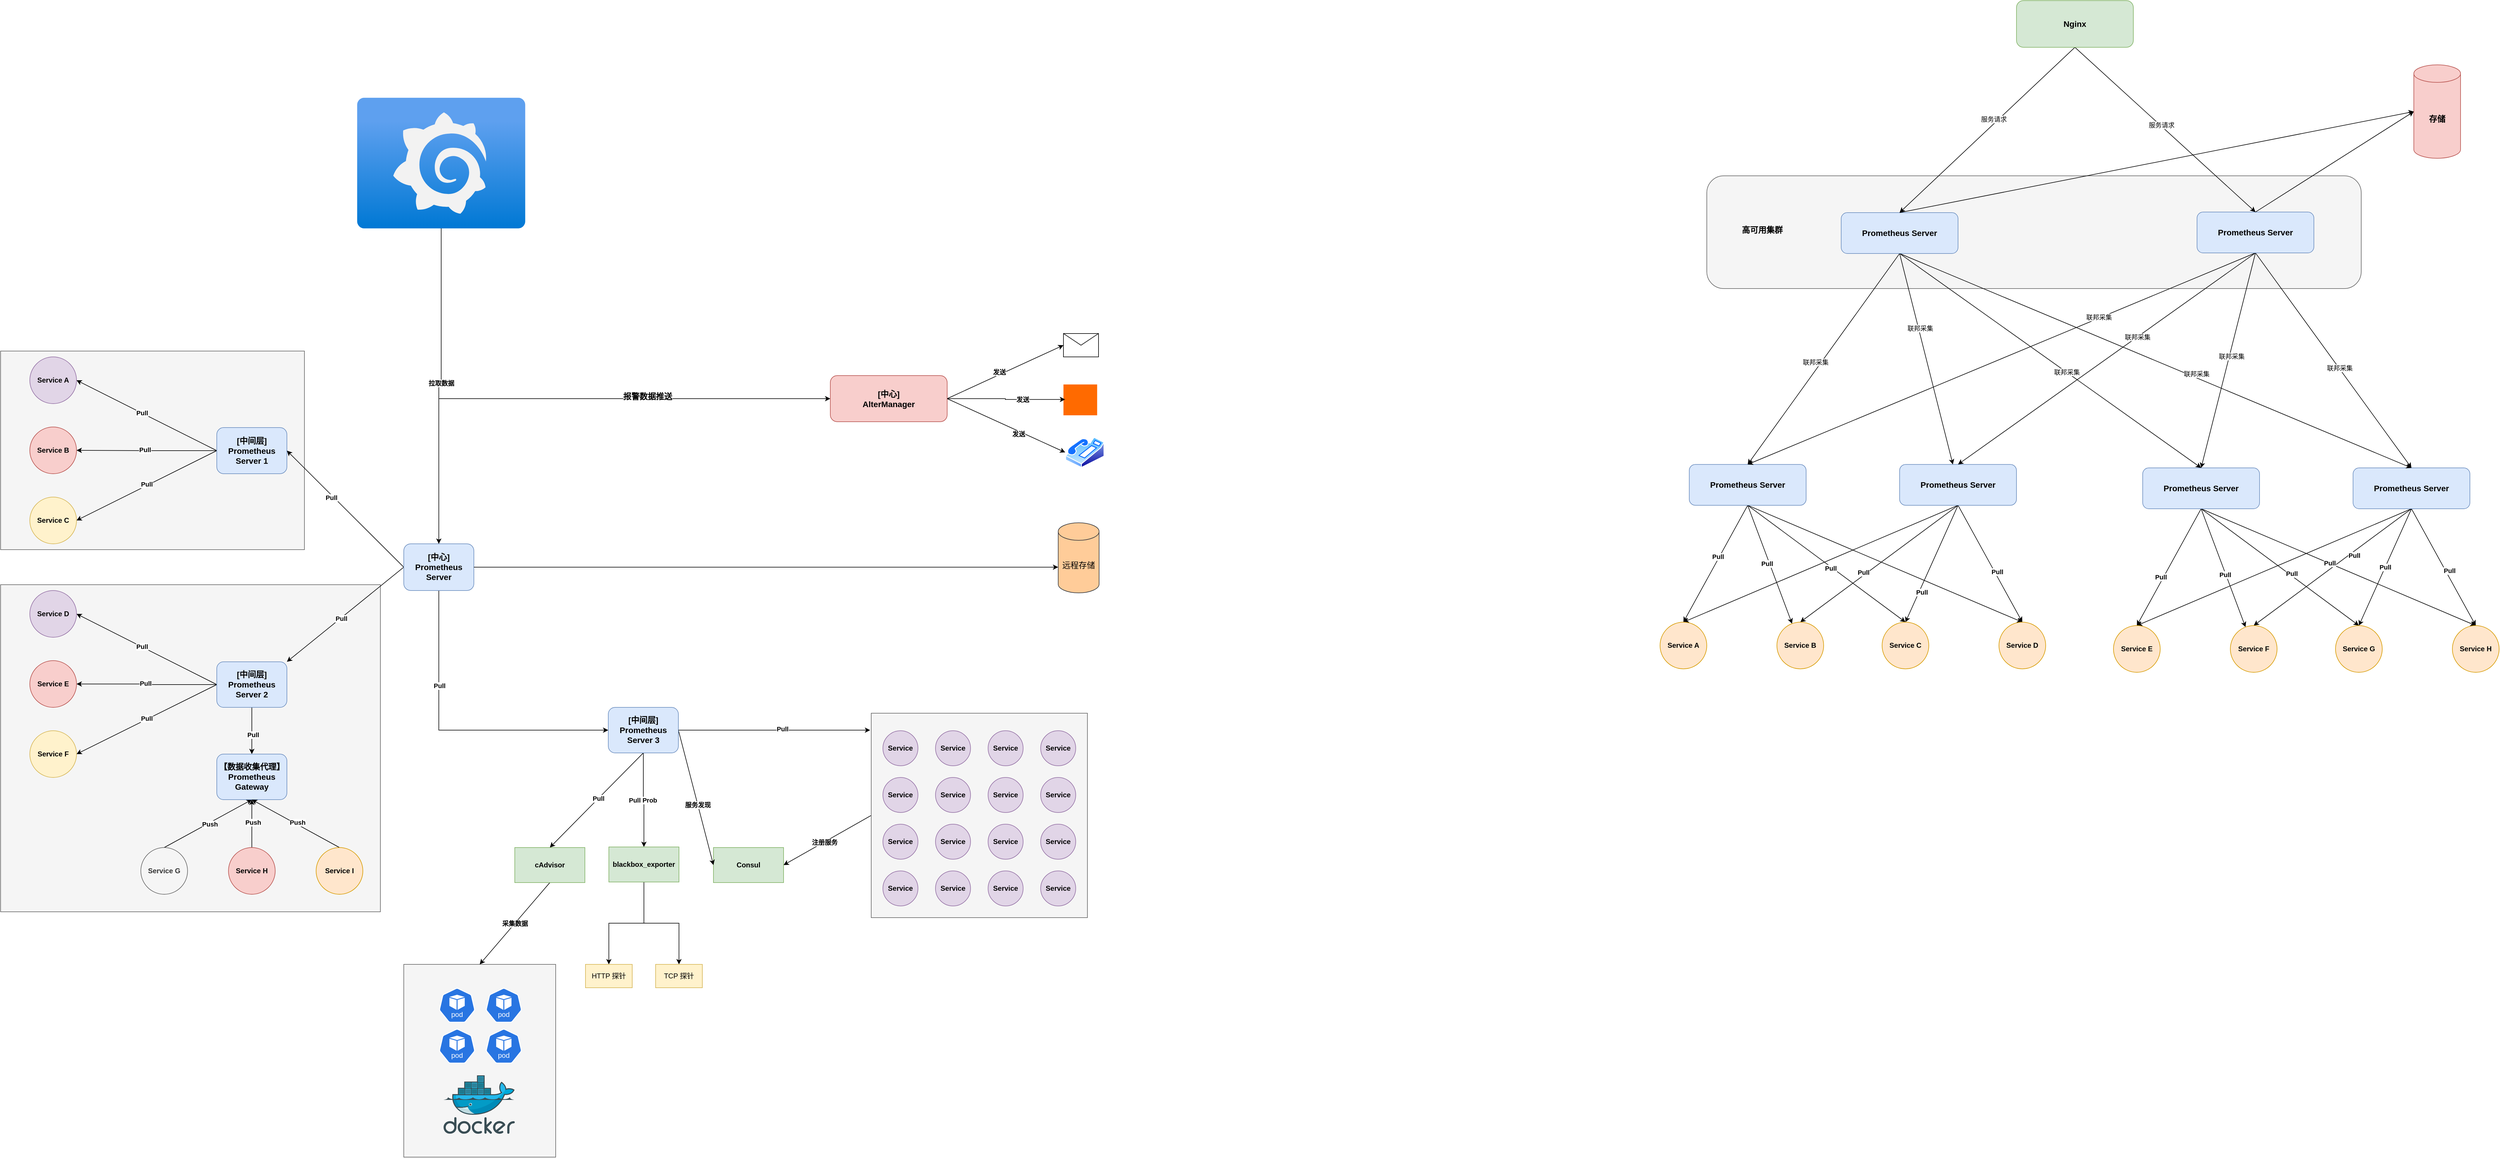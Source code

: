 <mxfile version="26.0.4">
  <diagram name="第 1 页" id="CZtUmvLk-WmxuN-Ogijx">
    <mxGraphModel dx="2052" dy="1300" grid="1" gridSize="10" guides="1" tooltips="1" connect="1" arrows="1" fold="1" page="1" pageScale="1" pageWidth="4800" pageHeight="4800" math="0" shadow="0">
      <root>
        <mxCell id="0" />
        <mxCell id="1" parent="0" />
        <mxCell id="qOWHbGiOQ7azx5kOJRqT-240" value="" style="rounded=1;whiteSpace=wrap;html=1;fillColor=#f5f5f5;fontColor=#333333;strokeColor=#666666;" vertex="1" parent="1">
          <mxGeometry x="3190" y="620" width="1120" height="193" as="geometry" />
        </mxCell>
        <mxCell id="qOWHbGiOQ7azx5kOJRqT-110" value="" style="rounded=0;whiteSpace=wrap;html=1;fillColor=#f5f5f5;fontColor=#333333;strokeColor=#666666;" vertex="1" parent="1">
          <mxGeometry x="960" y="1970" width="260" height="330" as="geometry" />
        </mxCell>
        <mxCell id="qOWHbGiOQ7azx5kOJRqT-108" value="" style="image;sketch=0;aspect=fixed;html=1;points=[];align=center;fontSize=12;image=img/lib/mscae/Docker.svg;" vertex="1" parent="1">
          <mxGeometry x="1028.05" y="2160" width="121.95" height="100" as="geometry" />
        </mxCell>
        <mxCell id="qOWHbGiOQ7azx5kOJRqT-72" style="rounded=0;orthogonalLoop=1;jettySize=auto;html=1;exitX=0;exitY=0.5;exitDx=0;exitDy=0;entryX=1;entryY=0.5;entryDx=0;entryDy=0;" edge="1" parent="1" source="qOWHbGiOQ7azx5kOJRqT-71" target="qOWHbGiOQ7azx5kOJRqT-67">
          <mxGeometry relative="1" as="geometry" />
        </mxCell>
        <mxCell id="qOWHbGiOQ7azx5kOJRqT-73" value="&lt;b&gt;注册服务&lt;/b&gt;" style="edgeLabel;html=1;align=center;verticalAlign=middle;resizable=0;points=[];" vertex="1" connectable="0" parent="qOWHbGiOQ7azx5kOJRqT-72">
          <mxGeometry x="0.065" relative="1" as="geometry">
            <mxPoint as="offset" />
          </mxGeometry>
        </mxCell>
        <mxCell id="qOWHbGiOQ7azx5kOJRqT-71" value="" style="rounded=0;whiteSpace=wrap;html=1;fillColor=#f5f5f5;fontColor=#333333;strokeColor=#666666;" vertex="1" parent="1">
          <mxGeometry x="1760" y="1540" width="370" height="350" as="geometry" />
        </mxCell>
        <mxCell id="qOWHbGiOQ7azx5kOJRqT-42" value="" style="rounded=0;whiteSpace=wrap;html=1;fillColor=#f5f5f5;fontColor=#333333;strokeColor=#666666;" vertex="1" parent="1">
          <mxGeometry x="270" y="1320" width="650" height="560" as="geometry" />
        </mxCell>
        <mxCell id="qOWHbGiOQ7azx5kOJRqT-41" value="" style="rounded=0;whiteSpace=wrap;html=1;fillColor=#f5f5f5;fontColor=#333333;strokeColor=#666666;" vertex="1" parent="1">
          <mxGeometry x="270" y="920" width="520" height="340" as="geometry" />
        </mxCell>
        <mxCell id="qOWHbGiOQ7azx5kOJRqT-7" style="rounded=0;orthogonalLoop=1;jettySize=auto;html=1;exitX=0;exitY=0.5;exitDx=0;exitDy=0;entryX=1;entryY=0.5;entryDx=0;entryDy=0;" edge="1" parent="1" source="qOWHbGiOQ7azx5kOJRqT-2" target="qOWHbGiOQ7azx5kOJRqT-3">
          <mxGeometry relative="1" as="geometry" />
        </mxCell>
        <mxCell id="qOWHbGiOQ7azx5kOJRqT-10" value="&lt;b&gt;Pull&lt;/b&gt;" style="edgeLabel;html=1;align=center;verticalAlign=middle;resizable=0;points=[];" vertex="1" connectable="0" parent="qOWHbGiOQ7azx5kOJRqT-7">
          <mxGeometry x="0.073" relative="1" as="geometry">
            <mxPoint as="offset" />
          </mxGeometry>
        </mxCell>
        <mxCell id="qOWHbGiOQ7azx5kOJRqT-8" style="edgeStyle=orthogonalEdgeStyle;rounded=0;orthogonalLoop=1;jettySize=auto;html=1;exitX=0;exitY=0.5;exitDx=0;exitDy=0;entryX=1;entryY=0.5;entryDx=0;entryDy=0;" edge="1" parent="1" source="qOWHbGiOQ7azx5kOJRqT-2" target="qOWHbGiOQ7azx5kOJRqT-4">
          <mxGeometry relative="1" as="geometry" />
        </mxCell>
        <mxCell id="qOWHbGiOQ7azx5kOJRqT-11" value="&lt;b&gt;Pull&lt;/b&gt;" style="edgeLabel;html=1;align=center;verticalAlign=middle;resizable=0;points=[];" vertex="1" connectable="0" parent="qOWHbGiOQ7azx5kOJRqT-8">
          <mxGeometry x="0.025" y="-1" relative="1" as="geometry">
            <mxPoint as="offset" />
          </mxGeometry>
        </mxCell>
        <mxCell id="qOWHbGiOQ7azx5kOJRqT-9" style="rounded=0;orthogonalLoop=1;jettySize=auto;html=1;exitX=0;exitY=0.5;exitDx=0;exitDy=0;entryX=1;entryY=0.5;entryDx=0;entryDy=0;" edge="1" parent="1" source="qOWHbGiOQ7azx5kOJRqT-2" target="qOWHbGiOQ7azx5kOJRqT-5">
          <mxGeometry relative="1" as="geometry" />
        </mxCell>
        <mxCell id="qOWHbGiOQ7azx5kOJRqT-12" value="&lt;b&gt;Pull&lt;/b&gt;" style="edgeLabel;html=1;align=center;verticalAlign=middle;resizable=0;points=[];" vertex="1" connectable="0" parent="qOWHbGiOQ7azx5kOJRqT-9">
          <mxGeometry x="-0.007" y="-2" relative="1" as="geometry">
            <mxPoint as="offset" />
          </mxGeometry>
        </mxCell>
        <mxCell id="qOWHbGiOQ7azx5kOJRqT-2" value="&lt;div&gt;&lt;span style=&quot;font-size: 14px;&quot;&gt;&lt;b&gt;[中间层]&lt;/b&gt;&lt;/span&gt;&lt;/div&gt;&lt;b&gt;&lt;font style=&quot;font-size: 14px;&quot;&gt;Prometheus Server 1&lt;/font&gt;&lt;/b&gt;" style="rounded=1;whiteSpace=wrap;html=1;fillColor=#dae8fc;strokeColor=#6c8ebf;" vertex="1" parent="1">
          <mxGeometry x="640" y="1051" width="120" height="79" as="geometry" />
        </mxCell>
        <mxCell id="qOWHbGiOQ7azx5kOJRqT-3" value="&lt;b&gt;Service A&lt;/b&gt;" style="ellipse;whiteSpace=wrap;html=1;aspect=fixed;fillColor=#e1d5e7;strokeColor=#9673a6;" vertex="1" parent="1">
          <mxGeometry x="320" y="930" width="80" height="80" as="geometry" />
        </mxCell>
        <mxCell id="qOWHbGiOQ7azx5kOJRqT-4" value="&lt;b&gt;Service B&lt;/b&gt;" style="ellipse;whiteSpace=wrap;html=1;aspect=fixed;fillColor=#f8cecc;strokeColor=#b85450;" vertex="1" parent="1">
          <mxGeometry x="320" y="1050" width="80" height="80" as="geometry" />
        </mxCell>
        <mxCell id="qOWHbGiOQ7azx5kOJRqT-5" value="&lt;b&gt;Service C&lt;/b&gt;" style="ellipse;whiteSpace=wrap;html=1;aspect=fixed;fillColor=#fff2cc;strokeColor=#d6b656;" vertex="1" parent="1">
          <mxGeometry x="320" y="1170" width="80" height="80" as="geometry" />
        </mxCell>
        <mxCell id="qOWHbGiOQ7azx5kOJRqT-13" style="rounded=0;orthogonalLoop=1;jettySize=auto;html=1;exitX=0;exitY=0.5;exitDx=0;exitDy=0;entryX=1;entryY=0.5;entryDx=0;entryDy=0;" edge="1" parent="1" source="qOWHbGiOQ7azx5kOJRqT-19" target="qOWHbGiOQ7azx5kOJRqT-20">
          <mxGeometry relative="1" as="geometry" />
        </mxCell>
        <mxCell id="qOWHbGiOQ7azx5kOJRqT-14" value="&lt;b&gt;Pull&lt;/b&gt;" style="edgeLabel;html=1;align=center;verticalAlign=middle;resizable=0;points=[];" vertex="1" connectable="0" parent="qOWHbGiOQ7azx5kOJRqT-13">
          <mxGeometry x="0.073" relative="1" as="geometry">
            <mxPoint as="offset" />
          </mxGeometry>
        </mxCell>
        <mxCell id="qOWHbGiOQ7azx5kOJRqT-15" style="edgeStyle=orthogonalEdgeStyle;rounded=0;orthogonalLoop=1;jettySize=auto;html=1;exitX=0;exitY=0.5;exitDx=0;exitDy=0;entryX=1;entryY=0.5;entryDx=0;entryDy=0;" edge="1" parent="1" source="qOWHbGiOQ7azx5kOJRqT-19" target="qOWHbGiOQ7azx5kOJRqT-21">
          <mxGeometry relative="1" as="geometry" />
        </mxCell>
        <mxCell id="qOWHbGiOQ7azx5kOJRqT-16" value="&lt;b&gt;Pull&lt;/b&gt;" style="edgeLabel;html=1;align=center;verticalAlign=middle;resizable=0;points=[];" vertex="1" connectable="0" parent="qOWHbGiOQ7azx5kOJRqT-15">
          <mxGeometry x="0.025" y="-1" relative="1" as="geometry">
            <mxPoint as="offset" />
          </mxGeometry>
        </mxCell>
        <mxCell id="qOWHbGiOQ7azx5kOJRqT-17" style="rounded=0;orthogonalLoop=1;jettySize=auto;html=1;exitX=0;exitY=0.5;exitDx=0;exitDy=0;entryX=1;entryY=0.5;entryDx=0;entryDy=0;" edge="1" parent="1" source="qOWHbGiOQ7azx5kOJRqT-19" target="qOWHbGiOQ7azx5kOJRqT-22">
          <mxGeometry relative="1" as="geometry" />
        </mxCell>
        <mxCell id="qOWHbGiOQ7azx5kOJRqT-18" value="&lt;b&gt;Pull&lt;/b&gt;" style="edgeLabel;html=1;align=center;verticalAlign=middle;resizable=0;points=[];" vertex="1" connectable="0" parent="qOWHbGiOQ7azx5kOJRqT-17">
          <mxGeometry x="-0.007" y="-2" relative="1" as="geometry">
            <mxPoint as="offset" />
          </mxGeometry>
        </mxCell>
        <mxCell id="qOWHbGiOQ7azx5kOJRqT-39" style="edgeStyle=orthogonalEdgeStyle;rounded=0;orthogonalLoop=1;jettySize=auto;html=1;exitX=0.5;exitY=1;exitDx=0;exitDy=0;" edge="1" parent="1" source="qOWHbGiOQ7azx5kOJRqT-19" target="qOWHbGiOQ7azx5kOJRqT-30">
          <mxGeometry relative="1" as="geometry" />
        </mxCell>
        <mxCell id="qOWHbGiOQ7azx5kOJRqT-40" value="&lt;b&gt;Pull&lt;/b&gt;" style="edgeLabel;html=1;align=center;verticalAlign=middle;resizable=0;points=[];" vertex="1" connectable="0" parent="qOWHbGiOQ7azx5kOJRqT-39">
          <mxGeometry x="0.175" y="2" relative="1" as="geometry">
            <mxPoint as="offset" />
          </mxGeometry>
        </mxCell>
        <mxCell id="qOWHbGiOQ7azx5kOJRqT-19" value="&lt;div&gt;&lt;b style=&quot;font-size: 14px;&quot;&gt;[中间层]&lt;/b&gt;&lt;b&gt;&lt;font style=&quot;font-size: 14px;&quot;&gt;&lt;/font&gt;&lt;/b&gt;&lt;/div&gt;&lt;b&gt;&lt;font style=&quot;font-size: 14px;&quot;&gt;Prometheus Server 2&lt;/font&gt;&lt;/b&gt;" style="rounded=1;whiteSpace=wrap;html=1;fillColor=#dae8fc;strokeColor=#6c8ebf;" vertex="1" parent="1">
          <mxGeometry x="640" y="1452" width="120" height="78" as="geometry" />
        </mxCell>
        <mxCell id="qOWHbGiOQ7azx5kOJRqT-20" value="&lt;b&gt;Service D&lt;/b&gt;" style="ellipse;whiteSpace=wrap;html=1;aspect=fixed;fillColor=#e1d5e7;strokeColor=#9673a6;" vertex="1" parent="1">
          <mxGeometry x="320" y="1330" width="80" height="80" as="geometry" />
        </mxCell>
        <mxCell id="qOWHbGiOQ7azx5kOJRqT-21" value="&lt;b&gt;Service E&lt;/b&gt;" style="ellipse;whiteSpace=wrap;html=1;aspect=fixed;fillColor=#f8cecc;strokeColor=#b85450;" vertex="1" parent="1">
          <mxGeometry x="320" y="1450" width="80" height="80" as="geometry" />
        </mxCell>
        <mxCell id="qOWHbGiOQ7azx5kOJRqT-22" value="&lt;b&gt;Service F&lt;/b&gt;" style="ellipse;whiteSpace=wrap;html=1;aspect=fixed;fillColor=#fff2cc;strokeColor=#d6b656;" vertex="1" parent="1">
          <mxGeometry x="320" y="1570" width="80" height="80" as="geometry" />
        </mxCell>
        <mxCell id="qOWHbGiOQ7azx5kOJRqT-24" style="rounded=0;orthogonalLoop=1;jettySize=auto;html=1;exitX=0;exitY=0.5;exitDx=0;exitDy=0;entryX=1;entryY=0;entryDx=0;entryDy=0;" edge="1" parent="1" source="qOWHbGiOQ7azx5kOJRqT-23" target="qOWHbGiOQ7azx5kOJRqT-19">
          <mxGeometry relative="1" as="geometry">
            <mxPoint x="760" y="1450" as="targetPoint" />
          </mxGeometry>
        </mxCell>
        <mxCell id="qOWHbGiOQ7azx5kOJRqT-27" value="&lt;b&gt;P&lt;span style=&quot;background-color: light-dark(#ffffff, var(--ge-dark-color, #121212)); color: light-dark(rgb(0, 0, 0), rgb(255, 255, 255));&quot;&gt;ull&lt;/span&gt;&lt;/b&gt;" style="edgeLabel;html=1;align=center;verticalAlign=middle;resizable=0;points=[];" vertex="1" connectable="0" parent="qOWHbGiOQ7azx5kOJRqT-24">
          <mxGeometry x="0.077" y="1" relative="1" as="geometry">
            <mxPoint as="offset" />
          </mxGeometry>
        </mxCell>
        <mxCell id="qOWHbGiOQ7azx5kOJRqT-25" style="rounded=0;orthogonalLoop=1;jettySize=auto;html=1;exitX=0;exitY=0.5;exitDx=0;exitDy=0;entryX=1;entryY=0.5;entryDx=0;entryDy=0;" edge="1" parent="1" source="qOWHbGiOQ7azx5kOJRqT-23" target="qOWHbGiOQ7azx5kOJRqT-2">
          <mxGeometry relative="1" as="geometry" />
        </mxCell>
        <mxCell id="qOWHbGiOQ7azx5kOJRqT-26" value="&lt;b&gt;Pull&lt;/b&gt;" style="edgeLabel;html=1;align=center;verticalAlign=middle;resizable=0;points=[];" vertex="1" connectable="0" parent="qOWHbGiOQ7azx5kOJRqT-25">
          <mxGeometry x="0.217" y="3" relative="1" as="geometry">
            <mxPoint as="offset" />
          </mxGeometry>
        </mxCell>
        <mxCell id="qOWHbGiOQ7azx5kOJRqT-79" style="edgeStyle=orthogonalEdgeStyle;rounded=0;orthogonalLoop=1;jettySize=auto;html=1;exitX=0.5;exitY=1;exitDx=0;exitDy=0;entryX=0;entryY=0.5;entryDx=0;entryDy=0;" edge="1" parent="1" source="qOWHbGiOQ7azx5kOJRqT-23" target="qOWHbGiOQ7azx5kOJRqT-68">
          <mxGeometry relative="1" as="geometry" />
        </mxCell>
        <mxCell id="qOWHbGiOQ7azx5kOJRqT-80" value="&lt;b&gt;Pull&lt;/b&gt;" style="edgeLabel;html=1;align=center;verticalAlign=middle;resizable=0;points=[];" vertex="1" connectable="0" parent="qOWHbGiOQ7azx5kOJRqT-79">
          <mxGeometry x="-0.384" y="1" relative="1" as="geometry">
            <mxPoint as="offset" />
          </mxGeometry>
        </mxCell>
        <mxCell id="qOWHbGiOQ7azx5kOJRqT-85" style="edgeStyle=orthogonalEdgeStyle;rounded=0;orthogonalLoop=1;jettySize=auto;html=1;exitX=0.5;exitY=0;exitDx=0;exitDy=0;entryX=0;entryY=0.5;entryDx=0;entryDy=0;" edge="1" parent="1" source="qOWHbGiOQ7azx5kOJRqT-23" target="qOWHbGiOQ7azx5kOJRqT-82">
          <mxGeometry relative="1" as="geometry" />
        </mxCell>
        <mxCell id="qOWHbGiOQ7azx5kOJRqT-86" value="&lt;font style=&quot;font-size: 14px;&quot;&gt;&lt;b&gt;报警数据推送&lt;/b&gt;&lt;/font&gt;" style="edgeLabel;html=1;align=center;verticalAlign=middle;resizable=0;points=[];" vertex="1" connectable="0" parent="qOWHbGiOQ7azx5kOJRqT-85">
          <mxGeometry x="0.318" y="4" relative="1" as="geometry">
            <mxPoint as="offset" />
          </mxGeometry>
        </mxCell>
        <mxCell id="qOWHbGiOQ7azx5kOJRqT-23" value="&lt;div&gt;&lt;b&gt;&lt;font style=&quot;font-size: 14px;&quot;&gt;[中心]&lt;/font&gt;&lt;/b&gt;&lt;/div&gt;&lt;b&gt;&lt;font style=&quot;font-size: 14px;&quot;&gt;Prometheus Server&lt;/font&gt;&lt;/b&gt;" style="rounded=1;whiteSpace=wrap;html=1;fillColor=#dae8fc;strokeColor=#6c8ebf;" vertex="1" parent="1">
          <mxGeometry x="960" y="1250" width="120" height="80" as="geometry" />
        </mxCell>
        <mxCell id="qOWHbGiOQ7azx5kOJRqT-33" style="rounded=0;orthogonalLoop=1;jettySize=auto;html=1;exitX=0.5;exitY=0;exitDx=0;exitDy=0;entryX=0.5;entryY=1;entryDx=0;entryDy=0;" edge="1" parent="1" source="qOWHbGiOQ7azx5kOJRqT-29" target="qOWHbGiOQ7azx5kOJRqT-30">
          <mxGeometry relative="1" as="geometry" />
        </mxCell>
        <mxCell id="qOWHbGiOQ7azx5kOJRqT-34" value="&lt;b&gt;Push&lt;/b&gt;" style="edgeLabel;html=1;align=center;verticalAlign=middle;resizable=0;points=[];" vertex="1" connectable="0" parent="qOWHbGiOQ7azx5kOJRqT-33">
          <mxGeometry x="0.016" y="-2" relative="1" as="geometry">
            <mxPoint as="offset" />
          </mxGeometry>
        </mxCell>
        <mxCell id="qOWHbGiOQ7azx5kOJRqT-29" value="&lt;b&gt;Service G&lt;/b&gt;" style="ellipse;whiteSpace=wrap;html=1;aspect=fixed;fillColor=#f5f5f5;strokeColor=#666666;fontColor=#333333;" vertex="1" parent="1">
          <mxGeometry x="510" y="1770" width="80" height="80" as="geometry" />
        </mxCell>
        <mxCell id="qOWHbGiOQ7azx5kOJRqT-30" value="&lt;div&gt;&lt;span style=&quot;font-size: 14px;&quot;&gt;&lt;b&gt;【数据收集代理】&lt;/b&gt;&lt;/span&gt;&lt;/div&gt;&lt;div&gt;&lt;b style=&quot;background-color: transparent; color: light-dark(rgb(0, 0, 0), rgb(255, 255, 255));&quot;&gt;&lt;font style=&quot;font-size: 14px;&quot;&gt;Prometheus Gateway&lt;/font&gt;&lt;/b&gt;&lt;/div&gt;" style="rounded=1;whiteSpace=wrap;html=1;fillColor=#dae8fc;strokeColor=#6c8ebf;" vertex="1" parent="1">
          <mxGeometry x="640" y="1610" width="120" height="78" as="geometry" />
        </mxCell>
        <mxCell id="qOWHbGiOQ7azx5kOJRqT-35" style="edgeStyle=orthogonalEdgeStyle;rounded=0;orthogonalLoop=1;jettySize=auto;html=1;exitX=0.5;exitY=0;exitDx=0;exitDy=0;entryX=0.5;entryY=1;entryDx=0;entryDy=0;" edge="1" parent="1" source="qOWHbGiOQ7azx5kOJRqT-31" target="qOWHbGiOQ7azx5kOJRqT-30">
          <mxGeometry relative="1" as="geometry" />
        </mxCell>
        <mxCell id="qOWHbGiOQ7azx5kOJRqT-36" value="&lt;b&gt;Push&lt;/b&gt;" style="edgeLabel;html=1;align=center;verticalAlign=middle;resizable=0;points=[];" vertex="1" connectable="0" parent="qOWHbGiOQ7azx5kOJRqT-35">
          <mxGeometry x="0.049" y="-2" relative="1" as="geometry">
            <mxPoint as="offset" />
          </mxGeometry>
        </mxCell>
        <mxCell id="qOWHbGiOQ7azx5kOJRqT-31" value="&lt;b&gt;Service H&lt;/b&gt;" style="ellipse;whiteSpace=wrap;html=1;aspect=fixed;fillColor=#f8cecc;strokeColor=#b85450;" vertex="1" parent="1">
          <mxGeometry x="660" y="1770" width="80" height="80" as="geometry" />
        </mxCell>
        <mxCell id="qOWHbGiOQ7azx5kOJRqT-37" style="rounded=0;orthogonalLoop=1;jettySize=auto;html=1;exitX=0.5;exitY=0;exitDx=0;exitDy=0;entryX=0.5;entryY=1;entryDx=0;entryDy=0;" edge="1" parent="1" source="qOWHbGiOQ7azx5kOJRqT-32" target="qOWHbGiOQ7azx5kOJRqT-30">
          <mxGeometry relative="1" as="geometry" />
        </mxCell>
        <mxCell id="qOWHbGiOQ7azx5kOJRqT-38" value="&lt;b&gt;Push&lt;/b&gt;" style="edgeLabel;html=1;align=center;verticalAlign=middle;resizable=0;points=[];" vertex="1" connectable="0" parent="qOWHbGiOQ7azx5kOJRqT-37">
          <mxGeometry x="-0.009" y="-3" relative="1" as="geometry">
            <mxPoint as="offset" />
          </mxGeometry>
        </mxCell>
        <mxCell id="qOWHbGiOQ7azx5kOJRqT-32" value="&lt;b&gt;Service I&lt;/b&gt;" style="ellipse;whiteSpace=wrap;html=1;aspect=fixed;fillColor=#ffe6cc;strokeColor=#d79b00;" vertex="1" parent="1">
          <mxGeometry x="810" y="1770" width="80" height="80" as="geometry" />
        </mxCell>
        <mxCell id="qOWHbGiOQ7azx5kOJRqT-47" value="&lt;font style=&quot;color: rgb(0, 0, 0); font-size: 14px;&quot;&gt;远程存储&lt;/font&gt;" style="shape=cylinder3;whiteSpace=wrap;html=1;boundedLbl=1;backgroundOutline=1;size=15;fillColor=#ffcc99;strokeColor=#36393d;" vertex="1" parent="1">
          <mxGeometry x="2080" y="1214" width="70" height="120" as="geometry" />
        </mxCell>
        <mxCell id="qOWHbGiOQ7azx5kOJRqT-49" style="edgeStyle=orthogonalEdgeStyle;rounded=0;orthogonalLoop=1;jettySize=auto;html=1;exitX=1;exitY=0.5;exitDx=0;exitDy=0;entryX=0;entryY=0.633;entryDx=0;entryDy=0;entryPerimeter=0;" edge="1" parent="1" source="qOWHbGiOQ7azx5kOJRqT-23" target="qOWHbGiOQ7azx5kOJRqT-47">
          <mxGeometry relative="1" as="geometry" />
        </mxCell>
        <mxCell id="qOWHbGiOQ7azx5kOJRqT-50" value="&lt;b&gt;Service&lt;/b&gt;" style="ellipse;whiteSpace=wrap;html=1;aspect=fixed;fillColor=#e1d5e7;strokeColor=#9673a6;" vertex="1" parent="1">
          <mxGeometry x="1780" y="1570" width="60" height="60" as="geometry" />
        </mxCell>
        <mxCell id="qOWHbGiOQ7azx5kOJRqT-51" value="&lt;b&gt;Service&lt;/b&gt;" style="ellipse;whiteSpace=wrap;html=1;aspect=fixed;fillColor=#e1d5e7;strokeColor=#9673a6;" vertex="1" parent="1">
          <mxGeometry x="1870" y="1570" width="60" height="60" as="geometry" />
        </mxCell>
        <mxCell id="qOWHbGiOQ7azx5kOJRqT-52" value="&lt;b&gt;Service&lt;/b&gt;" style="ellipse;whiteSpace=wrap;html=1;aspect=fixed;fillColor=#e1d5e7;strokeColor=#9673a6;" vertex="1" parent="1">
          <mxGeometry x="1960" y="1570" width="60" height="60" as="geometry" />
        </mxCell>
        <mxCell id="qOWHbGiOQ7azx5kOJRqT-53" value="&lt;b&gt;Service&lt;/b&gt;" style="ellipse;whiteSpace=wrap;html=1;aspect=fixed;fillColor=#e1d5e7;strokeColor=#9673a6;" vertex="1" parent="1">
          <mxGeometry x="2050" y="1570" width="60" height="60" as="geometry" />
        </mxCell>
        <mxCell id="qOWHbGiOQ7azx5kOJRqT-54" value="&lt;b&gt;Service&lt;/b&gt;" style="ellipse;whiteSpace=wrap;html=1;aspect=fixed;fillColor=#e1d5e7;strokeColor=#9673a6;" vertex="1" parent="1">
          <mxGeometry x="1780" y="1650" width="60" height="60" as="geometry" />
        </mxCell>
        <mxCell id="qOWHbGiOQ7azx5kOJRqT-55" value="&lt;b&gt;Service&lt;/b&gt;" style="ellipse;whiteSpace=wrap;html=1;aspect=fixed;fillColor=#e1d5e7;strokeColor=#9673a6;" vertex="1" parent="1">
          <mxGeometry x="1870" y="1650" width="60" height="60" as="geometry" />
        </mxCell>
        <mxCell id="qOWHbGiOQ7azx5kOJRqT-56" value="&lt;b&gt;Service&lt;/b&gt;" style="ellipse;whiteSpace=wrap;html=1;aspect=fixed;fillColor=#e1d5e7;strokeColor=#9673a6;" vertex="1" parent="1">
          <mxGeometry x="1960" y="1650" width="60" height="60" as="geometry" />
        </mxCell>
        <mxCell id="qOWHbGiOQ7azx5kOJRqT-57" value="&lt;b&gt;Service&lt;/b&gt;" style="ellipse;whiteSpace=wrap;html=1;aspect=fixed;fillColor=#e1d5e7;strokeColor=#9673a6;" vertex="1" parent="1">
          <mxGeometry x="2050" y="1650" width="60" height="60" as="geometry" />
        </mxCell>
        <mxCell id="qOWHbGiOQ7azx5kOJRqT-58" value="&lt;b&gt;Service&lt;/b&gt;" style="ellipse;whiteSpace=wrap;html=1;aspect=fixed;fillColor=#e1d5e7;strokeColor=#9673a6;" vertex="1" parent="1">
          <mxGeometry x="1780" y="1730" width="60" height="60" as="geometry" />
        </mxCell>
        <mxCell id="qOWHbGiOQ7azx5kOJRqT-59" value="&lt;b&gt;Service&lt;/b&gt;" style="ellipse;whiteSpace=wrap;html=1;aspect=fixed;fillColor=#e1d5e7;strokeColor=#9673a6;" vertex="1" parent="1">
          <mxGeometry x="1870" y="1730" width="60" height="60" as="geometry" />
        </mxCell>
        <mxCell id="qOWHbGiOQ7azx5kOJRqT-60" value="&lt;b&gt;Service&lt;/b&gt;" style="ellipse;whiteSpace=wrap;html=1;aspect=fixed;fillColor=#e1d5e7;strokeColor=#9673a6;" vertex="1" parent="1">
          <mxGeometry x="1960" y="1730" width="60" height="60" as="geometry" />
        </mxCell>
        <mxCell id="qOWHbGiOQ7azx5kOJRqT-61" value="&lt;b&gt;Service&lt;/b&gt;" style="ellipse;whiteSpace=wrap;html=1;aspect=fixed;fillColor=#e1d5e7;strokeColor=#9673a6;" vertex="1" parent="1">
          <mxGeometry x="2050" y="1730" width="60" height="60" as="geometry" />
        </mxCell>
        <mxCell id="qOWHbGiOQ7azx5kOJRqT-62" value="&lt;b&gt;Service&lt;/b&gt;" style="ellipse;whiteSpace=wrap;html=1;aspect=fixed;fillColor=#e1d5e7;strokeColor=#9673a6;" vertex="1" parent="1">
          <mxGeometry x="1780" y="1810" width="60" height="60" as="geometry" />
        </mxCell>
        <mxCell id="qOWHbGiOQ7azx5kOJRqT-63" value="&lt;b&gt;Service&lt;/b&gt;" style="ellipse;whiteSpace=wrap;html=1;aspect=fixed;fillColor=#e1d5e7;strokeColor=#9673a6;" vertex="1" parent="1">
          <mxGeometry x="1870" y="1810" width="60" height="60" as="geometry" />
        </mxCell>
        <mxCell id="qOWHbGiOQ7azx5kOJRqT-64" value="&lt;b&gt;Service&lt;/b&gt;" style="ellipse;whiteSpace=wrap;html=1;aspect=fixed;fillColor=#e1d5e7;strokeColor=#9673a6;" vertex="1" parent="1">
          <mxGeometry x="1960" y="1810" width="60" height="60" as="geometry" />
        </mxCell>
        <mxCell id="qOWHbGiOQ7azx5kOJRqT-65" value="&lt;b&gt;Service&lt;/b&gt;" style="ellipse;whiteSpace=wrap;html=1;aspect=fixed;fillColor=#e1d5e7;strokeColor=#9673a6;" vertex="1" parent="1">
          <mxGeometry x="2050" y="1810" width="60" height="60" as="geometry" />
        </mxCell>
        <mxCell id="qOWHbGiOQ7azx5kOJRqT-67" value="&lt;span style=&quot;text-wrap-mode: nowrap;&quot;&gt;&lt;b&gt;Consul&lt;/b&gt;&lt;/span&gt;" style="rounded=0;whiteSpace=wrap;html=1;fillColor=#d5e8d4;strokeColor=#82b366;" vertex="1" parent="1">
          <mxGeometry x="1490" y="1770" width="120" height="60" as="geometry" />
        </mxCell>
        <mxCell id="qOWHbGiOQ7azx5kOJRqT-74" style="rounded=0;orthogonalLoop=1;jettySize=auto;html=1;exitX=1;exitY=0.5;exitDx=0;exitDy=0;entryX=0;entryY=0.5;entryDx=0;entryDy=0;" edge="1" parent="1" source="qOWHbGiOQ7azx5kOJRqT-68" target="qOWHbGiOQ7azx5kOJRqT-67">
          <mxGeometry relative="1" as="geometry" />
        </mxCell>
        <mxCell id="qOWHbGiOQ7azx5kOJRqT-75" value="&lt;b&gt;服务发现&lt;/b&gt;" style="edgeLabel;html=1;align=center;verticalAlign=middle;resizable=0;points=[];" vertex="1" connectable="0" parent="qOWHbGiOQ7azx5kOJRqT-74">
          <mxGeometry x="0.1" relative="1" as="geometry">
            <mxPoint as="offset" />
          </mxGeometry>
        </mxCell>
        <mxCell id="qOWHbGiOQ7azx5kOJRqT-100" style="rounded=0;orthogonalLoop=1;jettySize=auto;html=1;exitX=0.5;exitY=1;exitDx=0;exitDy=0;entryX=0.5;entryY=0;entryDx=0;entryDy=0;" edge="1" parent="1" source="qOWHbGiOQ7azx5kOJRqT-68" target="qOWHbGiOQ7azx5kOJRqT-98">
          <mxGeometry relative="1" as="geometry" />
        </mxCell>
        <mxCell id="qOWHbGiOQ7azx5kOJRqT-101" value="&lt;b&gt;Pull&lt;/b&gt;" style="edgeLabel;html=1;align=center;verticalAlign=middle;resizable=0;points=[];" vertex="1" connectable="0" parent="qOWHbGiOQ7azx5kOJRqT-100">
          <mxGeometry x="-0.036" relative="1" as="geometry">
            <mxPoint as="offset" />
          </mxGeometry>
        </mxCell>
        <mxCell id="qOWHbGiOQ7azx5kOJRqT-116" style="edgeStyle=orthogonalEdgeStyle;rounded=0;orthogonalLoop=1;jettySize=auto;html=1;exitX=0.5;exitY=1;exitDx=0;exitDy=0;" edge="1" parent="1" source="qOWHbGiOQ7azx5kOJRqT-68" target="qOWHbGiOQ7azx5kOJRqT-115">
          <mxGeometry relative="1" as="geometry" />
        </mxCell>
        <mxCell id="qOWHbGiOQ7azx5kOJRqT-117" value="&lt;b&gt;Pull Prob&lt;/b&gt;" style="edgeLabel;html=1;align=center;verticalAlign=middle;resizable=0;points=[];" vertex="1" connectable="0" parent="qOWHbGiOQ7azx5kOJRqT-116">
          <mxGeometry x="-0.008" y="-2" relative="1" as="geometry">
            <mxPoint x="-1" y="-2" as="offset" />
          </mxGeometry>
        </mxCell>
        <mxCell id="qOWHbGiOQ7azx5kOJRqT-68" value="&lt;div&gt;&lt;b style=&quot;font-size: 14px;&quot;&gt;[中间层]&lt;/b&gt;&lt;b&gt;&lt;font style=&quot;font-size: 14px;&quot;&gt;&lt;/font&gt;&lt;/b&gt;&lt;/div&gt;&lt;b&gt;&lt;font style=&quot;font-size: 14px;&quot;&gt;Prometheus Server 3&lt;/font&gt;&lt;/b&gt;" style="rounded=1;whiteSpace=wrap;html=1;fillColor=#dae8fc;strokeColor=#6c8ebf;" vertex="1" parent="1">
          <mxGeometry x="1310" y="1530" width="120" height="78" as="geometry" />
        </mxCell>
        <mxCell id="qOWHbGiOQ7azx5kOJRqT-77" style="edgeStyle=orthogonalEdgeStyle;rounded=0;orthogonalLoop=1;jettySize=auto;html=1;exitX=1;exitY=0.5;exitDx=0;exitDy=0;entryX=-0.005;entryY=0.083;entryDx=0;entryDy=0;entryPerimeter=0;" edge="1" parent="1" source="qOWHbGiOQ7azx5kOJRqT-68" target="qOWHbGiOQ7azx5kOJRqT-71">
          <mxGeometry relative="1" as="geometry" />
        </mxCell>
        <mxCell id="qOWHbGiOQ7azx5kOJRqT-78" value="&lt;b&gt;Pull&lt;/b&gt;" style="edgeLabel;html=1;align=center;verticalAlign=middle;resizable=0;points=[];" vertex="1" connectable="0" parent="qOWHbGiOQ7azx5kOJRqT-77">
          <mxGeometry x="0.085" y="2" relative="1" as="geometry">
            <mxPoint as="offset" />
          </mxGeometry>
        </mxCell>
        <mxCell id="qOWHbGiOQ7azx5kOJRqT-92" style="rounded=0;orthogonalLoop=1;jettySize=auto;html=1;exitX=1;exitY=0.5;exitDx=0;exitDy=0;entryX=0;entryY=0.5;entryDx=0;entryDy=0;" edge="1" parent="1" source="qOWHbGiOQ7azx5kOJRqT-82" target="qOWHbGiOQ7azx5kOJRqT-87">
          <mxGeometry relative="1" as="geometry" />
        </mxCell>
        <mxCell id="qOWHbGiOQ7azx5kOJRqT-93" value="&lt;b&gt;发送&lt;/b&gt;" style="edgeLabel;html=1;align=center;verticalAlign=middle;resizable=0;points=[];" vertex="1" connectable="0" parent="qOWHbGiOQ7azx5kOJRqT-92">
          <mxGeometry x="-0.087" y="4" relative="1" as="geometry">
            <mxPoint as="offset" />
          </mxGeometry>
        </mxCell>
        <mxCell id="qOWHbGiOQ7azx5kOJRqT-96" style="rounded=0;orthogonalLoop=1;jettySize=auto;html=1;exitX=1;exitY=0.5;exitDx=0;exitDy=0;entryX=0;entryY=0.5;entryDx=0;entryDy=0;" edge="1" parent="1" source="qOWHbGiOQ7azx5kOJRqT-82" target="qOWHbGiOQ7azx5kOJRqT-90">
          <mxGeometry relative="1" as="geometry" />
        </mxCell>
        <mxCell id="qOWHbGiOQ7azx5kOJRqT-97" value="&lt;b&gt;发送&lt;/b&gt;" style="edgeLabel;html=1;align=center;verticalAlign=middle;resizable=0;points=[];" vertex="1" connectable="0" parent="qOWHbGiOQ7azx5kOJRqT-96">
          <mxGeometry x="0.223" y="-4" relative="1" as="geometry">
            <mxPoint as="offset" />
          </mxGeometry>
        </mxCell>
        <mxCell id="qOWHbGiOQ7azx5kOJRqT-82" value="&lt;div&gt;&lt;b&gt;&lt;font style=&quot;font-size: 14px;&quot;&gt;[中心]&lt;/font&gt;&lt;/b&gt;&lt;/div&gt;&lt;div&gt;&lt;b&gt;&lt;font style=&quot;font-size: 14px;&quot;&gt;AlterManager&lt;/font&gt;&lt;/b&gt;&lt;/div&gt;" style="rounded=1;whiteSpace=wrap;html=1;fillColor=#f8cecc;strokeColor=#b85450;" vertex="1" parent="1">
          <mxGeometry x="1690" y="962" width="200" height="79" as="geometry" />
        </mxCell>
        <mxCell id="qOWHbGiOQ7azx5kOJRqT-87" value="" style="shape=message;html=1;html=1;outlineConnect=0;labelPosition=center;verticalLabelPosition=bottom;align=center;verticalAlign=top;" vertex="1" parent="1">
          <mxGeometry x="2089" y="890" width="60" height="40" as="geometry" />
        </mxCell>
        <mxCell id="qOWHbGiOQ7azx5kOJRqT-88" value="" style="points=[];aspect=fixed;html=1;align=center;shadow=0;dashed=0;fillColor=#FF6A00;strokeColor=none;shape=mxgraph.alibaba_cloud.sms_short_message_service;" vertex="1" parent="1">
          <mxGeometry x="2089" y="977.2" width="57.66" height="52.8" as="geometry" />
        </mxCell>
        <mxCell id="qOWHbGiOQ7azx5kOJRqT-90" value="" style="image;aspect=fixed;perimeter=ellipsePerimeter;html=1;align=center;shadow=0;dashed=0;spacingTop=3;image=img/lib/active_directory/phone.svg;" vertex="1" parent="1">
          <mxGeometry x="2092" y="1067" width="67.09" height="53" as="geometry" />
        </mxCell>
        <mxCell id="qOWHbGiOQ7azx5kOJRqT-94" style="edgeStyle=orthogonalEdgeStyle;rounded=0;orthogonalLoop=1;jettySize=auto;html=1;exitX=1;exitY=0.5;exitDx=0;exitDy=0;entryX=0.05;entryY=0.486;entryDx=0;entryDy=0;entryPerimeter=0;" edge="1" parent="1" source="qOWHbGiOQ7azx5kOJRqT-82" target="qOWHbGiOQ7azx5kOJRqT-88">
          <mxGeometry relative="1" as="geometry" />
        </mxCell>
        <mxCell id="qOWHbGiOQ7azx5kOJRqT-95" value="&lt;b&gt;发送&lt;/b&gt;" style="edgeLabel;html=1;align=center;verticalAlign=middle;resizable=0;points=[];" vertex="1" connectable="0" parent="qOWHbGiOQ7azx5kOJRqT-94">
          <mxGeometry x="0.282" relative="1" as="geometry">
            <mxPoint as="offset" />
          </mxGeometry>
        </mxCell>
        <mxCell id="qOWHbGiOQ7azx5kOJRqT-111" value="&lt;b&gt;采集数据&lt;/b&gt;" style="rounded=0;orthogonalLoop=1;jettySize=auto;html=1;exitX=0.5;exitY=1;exitDx=0;exitDy=0;entryX=0.5;entryY=0;entryDx=0;entryDy=0;" edge="1" parent="1" source="qOWHbGiOQ7azx5kOJRqT-98" target="qOWHbGiOQ7azx5kOJRqT-110">
          <mxGeometry relative="1" as="geometry" />
        </mxCell>
        <mxCell id="qOWHbGiOQ7azx5kOJRqT-98" value="&lt;font style=&quot;font-size: 12px;&quot;&gt;&lt;b style=&quot;&quot;&gt;cAdvisor&lt;/b&gt;&lt;/font&gt;" style="rounded=0;whiteSpace=wrap;html=1;fillColor=#d5e8d4;strokeColor=#82b366;" vertex="1" parent="1">
          <mxGeometry x="1150" y="1770" width="120" height="60" as="geometry" />
        </mxCell>
        <mxCell id="qOWHbGiOQ7azx5kOJRqT-102" value="" style="aspect=fixed;sketch=0;html=1;dashed=0;whitespace=wrap;verticalLabelPosition=bottom;verticalAlign=top;fillColor=#2875E2;strokeColor=#ffffff;points=[[0.005,0.63,0],[0.1,0.2,0],[0.9,0.2,0],[0.5,0,0],[0.995,0.63,0],[0.72,0.99,0],[0.5,1,0],[0.28,0.99,0]];shape=mxgraph.kubernetes.icon2;kubernetesLabel=1;prIcon=pod" vertex="1" parent="1">
          <mxGeometry x="1020" y="2010" width="62.5" height="60" as="geometry" />
        </mxCell>
        <mxCell id="qOWHbGiOQ7azx5kOJRqT-103" value="" style="aspect=fixed;sketch=0;html=1;dashed=0;whitespace=wrap;verticalLabelPosition=bottom;verticalAlign=top;fillColor=#2875E2;strokeColor=#ffffff;points=[[0.005,0.63,0],[0.1,0.2,0],[0.9,0.2,0],[0.5,0,0],[0.995,0.63,0],[0.72,0.99,0],[0.5,1,0],[0.28,0.99,0]];shape=mxgraph.kubernetes.icon2;kubernetesLabel=1;prIcon=pod" vertex="1" parent="1">
          <mxGeometry x="1100" y="2010" width="62.5" height="60" as="geometry" />
        </mxCell>
        <mxCell id="qOWHbGiOQ7azx5kOJRqT-104" value="" style="aspect=fixed;sketch=0;html=1;dashed=0;whitespace=wrap;verticalLabelPosition=bottom;verticalAlign=top;fillColor=#2875E2;strokeColor=#ffffff;points=[[0.005,0.63,0],[0.1,0.2,0],[0.9,0.2,0],[0.5,0,0],[0.995,0.63,0],[0.72,0.99,0],[0.5,1,0],[0.28,0.99,0]];shape=mxgraph.kubernetes.icon2;kubernetesLabel=1;prIcon=pod" vertex="1" parent="1">
          <mxGeometry x="1020" y="2080" width="62.5" height="60" as="geometry" />
        </mxCell>
        <mxCell id="qOWHbGiOQ7azx5kOJRqT-105" value="" style="aspect=fixed;sketch=0;html=1;dashed=0;whitespace=wrap;verticalLabelPosition=bottom;verticalAlign=top;fillColor=#2875E2;strokeColor=#ffffff;points=[[0.005,0.63,0],[0.1,0.2,0],[0.9,0.2,0],[0.5,0,0],[0.995,0.63,0],[0.72,0.99,0],[0.5,1,0],[0.28,0.99,0]];shape=mxgraph.kubernetes.icon2;kubernetesLabel=1;prIcon=pod" vertex="1" parent="1">
          <mxGeometry x="1100" y="2080" width="62.5" height="60" as="geometry" />
        </mxCell>
        <mxCell id="qOWHbGiOQ7azx5kOJRqT-113" style="edgeStyle=orthogonalEdgeStyle;rounded=0;orthogonalLoop=1;jettySize=auto;html=1;entryX=0.5;entryY=0;entryDx=0;entryDy=0;" edge="1" parent="1" source="qOWHbGiOQ7azx5kOJRqT-112" target="qOWHbGiOQ7azx5kOJRqT-23">
          <mxGeometry relative="1" as="geometry" />
        </mxCell>
        <mxCell id="qOWHbGiOQ7azx5kOJRqT-114" value="&lt;b&gt;拉取数据&lt;/b&gt;" style="edgeLabel;html=1;align=center;verticalAlign=middle;resizable=0;points=[];" vertex="1" connectable="0" parent="qOWHbGiOQ7azx5kOJRqT-113">
          <mxGeometry x="-0.025" relative="1" as="geometry">
            <mxPoint as="offset" />
          </mxGeometry>
        </mxCell>
        <mxCell id="qOWHbGiOQ7azx5kOJRqT-112" value="" style="image;aspect=fixed;html=1;points=[];align=center;fontSize=12;image=img/lib/azure2/other/Grafana.svg;" vertex="1" parent="1">
          <mxGeometry x="880" y="486.29" width="288.11" height="223.71" as="geometry" />
        </mxCell>
        <mxCell id="qOWHbGiOQ7azx5kOJRqT-121" style="edgeStyle=orthogonalEdgeStyle;rounded=0;orthogonalLoop=1;jettySize=auto;html=1;exitX=0.5;exitY=1;exitDx=0;exitDy=0;" edge="1" parent="1" source="qOWHbGiOQ7azx5kOJRqT-115" target="qOWHbGiOQ7azx5kOJRqT-118">
          <mxGeometry relative="1" as="geometry" />
        </mxCell>
        <mxCell id="qOWHbGiOQ7azx5kOJRqT-122" style="edgeStyle=orthogonalEdgeStyle;rounded=0;orthogonalLoop=1;jettySize=auto;html=1;exitX=0.5;exitY=1;exitDx=0;exitDy=0;entryX=0.5;entryY=0;entryDx=0;entryDy=0;" edge="1" parent="1" source="qOWHbGiOQ7azx5kOJRqT-115" target="qOWHbGiOQ7azx5kOJRqT-119">
          <mxGeometry relative="1" as="geometry" />
        </mxCell>
        <mxCell id="qOWHbGiOQ7azx5kOJRqT-115" value="&lt;b&gt;blackbox_exporter&lt;/b&gt;" style="rounded=0;whiteSpace=wrap;html=1;fillColor=#d5e8d4;strokeColor=#82b366;" vertex="1" parent="1">
          <mxGeometry x="1311" y="1769" width="120" height="60" as="geometry" />
        </mxCell>
        <mxCell id="qOWHbGiOQ7azx5kOJRqT-118" value="HTTP 探针" style="rounded=0;whiteSpace=wrap;html=1;fillColor=#fff2cc;strokeColor=#d6b656;" vertex="1" parent="1">
          <mxGeometry x="1271" y="1970" width="80" height="40" as="geometry" />
        </mxCell>
        <mxCell id="qOWHbGiOQ7azx5kOJRqT-119" value="TCP&lt;span style=&quot;background-color: transparent; color: light-dark(rgb(0, 0, 0), rgb(255, 255, 255));&quot;&gt;&amp;nbsp;探针&lt;/span&gt;" style="rounded=0;whiteSpace=wrap;html=1;fillColor=#fff2cc;strokeColor=#d6b656;" vertex="1" parent="1">
          <mxGeometry x="1391" y="1970" width="80" height="40" as="geometry" />
        </mxCell>
        <mxCell id="qOWHbGiOQ7azx5kOJRqT-129" style="rounded=0;orthogonalLoop=1;jettySize=auto;html=1;exitX=0.5;exitY=1;exitDx=0;exitDy=0;entryX=0.5;entryY=0;entryDx=0;entryDy=0;" edge="1" parent="1" source="qOWHbGiOQ7azx5kOJRqT-123" target="qOWHbGiOQ7azx5kOJRqT-125">
          <mxGeometry relative="1" as="geometry" />
        </mxCell>
        <mxCell id="qOWHbGiOQ7azx5kOJRqT-201" value="&lt;b&gt;Pull&lt;/b&gt;" style="edgeLabel;html=1;align=center;verticalAlign=middle;resizable=0;points=[];" vertex="1" connectable="0" parent="qOWHbGiOQ7azx5kOJRqT-129">
          <mxGeometry x="-0.117" y="-3" relative="1" as="geometry">
            <mxPoint y="1" as="offset" />
          </mxGeometry>
        </mxCell>
        <mxCell id="qOWHbGiOQ7azx5kOJRqT-130" style="rounded=0;orthogonalLoop=1;jettySize=auto;html=1;exitX=0.5;exitY=1;exitDx=0;exitDy=0;" edge="1" parent="1" source="qOWHbGiOQ7azx5kOJRqT-123" target="qOWHbGiOQ7azx5kOJRqT-126">
          <mxGeometry relative="1" as="geometry" />
        </mxCell>
        <mxCell id="qOWHbGiOQ7azx5kOJRqT-202" value="&lt;b&gt;Pull&lt;/b&gt;" style="edgeLabel;html=1;align=center;verticalAlign=middle;resizable=0;points=[];" vertex="1" connectable="0" parent="qOWHbGiOQ7azx5kOJRqT-130">
          <mxGeometry x="-0.036" y="-4" relative="1" as="geometry">
            <mxPoint as="offset" />
          </mxGeometry>
        </mxCell>
        <mxCell id="qOWHbGiOQ7azx5kOJRqT-140" style="edgeStyle=none;rounded=0;orthogonalLoop=1;jettySize=auto;html=1;exitX=0.5;exitY=1;exitDx=0;exitDy=0;entryX=0.5;entryY=0;entryDx=0;entryDy=0;" edge="1" parent="1" source="qOWHbGiOQ7azx5kOJRqT-123" target="qOWHbGiOQ7azx5kOJRqT-127">
          <mxGeometry relative="1" as="geometry" />
        </mxCell>
        <mxCell id="qOWHbGiOQ7azx5kOJRqT-203" value="&lt;b&gt;Pull&lt;/b&gt;" style="edgeLabel;html=1;align=center;verticalAlign=middle;resizable=0;points=[];" vertex="1" connectable="0" parent="qOWHbGiOQ7azx5kOJRqT-140">
          <mxGeometry x="0.053" y="-2" relative="1" as="geometry">
            <mxPoint x="1" y="1" as="offset" />
          </mxGeometry>
        </mxCell>
        <mxCell id="qOWHbGiOQ7azx5kOJRqT-141" style="edgeStyle=none;rounded=0;orthogonalLoop=1;jettySize=auto;html=1;exitX=0.5;exitY=1;exitDx=0;exitDy=0;entryX=0.5;entryY=0;entryDx=0;entryDy=0;" edge="1" parent="1" source="qOWHbGiOQ7azx5kOJRqT-123" target="qOWHbGiOQ7azx5kOJRqT-128">
          <mxGeometry relative="1" as="geometry" />
        </mxCell>
        <mxCell id="qOWHbGiOQ7azx5kOJRqT-123" value="&lt;div&gt;&lt;b style=&quot;background-color: transparent; color: light-dark(rgb(0, 0, 0), rgb(255, 255, 255));&quot;&gt;&lt;font style=&quot;font-size: 14px;&quot;&gt;Prometheus Server&lt;/font&gt;&lt;/b&gt;&lt;/div&gt;" style="rounded=1;whiteSpace=wrap;html=1;fillColor=#dae8fc;strokeColor=#6c8ebf;" vertex="1" parent="1">
          <mxGeometry x="3160" y="1114.09" width="200" height="70" as="geometry" />
        </mxCell>
        <mxCell id="qOWHbGiOQ7azx5kOJRqT-131" style="edgeStyle=none;rounded=0;orthogonalLoop=1;jettySize=auto;html=1;exitX=0.5;exitY=1;exitDx=0;exitDy=0;entryX=0.5;entryY=0;entryDx=0;entryDy=0;" edge="1" parent="1" source="qOWHbGiOQ7azx5kOJRqT-124" target="qOWHbGiOQ7azx5kOJRqT-127">
          <mxGeometry relative="1" as="geometry" />
        </mxCell>
        <mxCell id="qOWHbGiOQ7azx5kOJRqT-205" value="&lt;b&gt;Pull&lt;/b&gt;" style="edgeLabel;html=1;align=center;verticalAlign=middle;resizable=0;points=[];" vertex="1" connectable="0" parent="qOWHbGiOQ7azx5kOJRqT-131">
          <mxGeometry x="0.475" y="4" relative="1" as="geometry">
            <mxPoint as="offset" />
          </mxGeometry>
        </mxCell>
        <mxCell id="qOWHbGiOQ7azx5kOJRqT-133" style="edgeStyle=none;rounded=0;orthogonalLoop=1;jettySize=auto;html=1;exitX=0.5;exitY=1;exitDx=0;exitDy=0;entryX=0.5;entryY=0;entryDx=0;entryDy=0;" edge="1" parent="1" source="qOWHbGiOQ7azx5kOJRqT-124" target="qOWHbGiOQ7azx5kOJRqT-128">
          <mxGeometry relative="1" as="geometry" />
        </mxCell>
        <mxCell id="qOWHbGiOQ7azx5kOJRqT-206" value="&lt;b&gt;Pull&lt;/b&gt;" style="edgeLabel;html=1;align=center;verticalAlign=middle;resizable=0;points=[];" vertex="1" connectable="0" parent="qOWHbGiOQ7azx5kOJRqT-133">
          <mxGeometry x="0.166" y="3" relative="1" as="geometry">
            <mxPoint y="-1" as="offset" />
          </mxGeometry>
        </mxCell>
        <mxCell id="qOWHbGiOQ7azx5kOJRqT-137" style="edgeStyle=none;rounded=0;orthogonalLoop=1;jettySize=auto;html=1;exitX=0.5;exitY=1;exitDx=0;exitDy=0;entryX=0.5;entryY=0;entryDx=0;entryDy=0;" edge="1" parent="1" source="qOWHbGiOQ7azx5kOJRqT-124" target="qOWHbGiOQ7azx5kOJRqT-125">
          <mxGeometry relative="1" as="geometry" />
        </mxCell>
        <mxCell id="qOWHbGiOQ7azx5kOJRqT-138" style="edgeStyle=none;rounded=0;orthogonalLoop=1;jettySize=auto;html=1;exitX=0.5;exitY=1;exitDx=0;exitDy=0;entryX=0.5;entryY=0;entryDx=0;entryDy=0;" edge="1" parent="1" source="qOWHbGiOQ7azx5kOJRqT-124" target="qOWHbGiOQ7azx5kOJRqT-126">
          <mxGeometry relative="1" as="geometry" />
        </mxCell>
        <mxCell id="qOWHbGiOQ7azx5kOJRqT-204" value="&lt;b&gt;Pull&lt;/b&gt;" style="edgeLabel;html=1;align=center;verticalAlign=middle;resizable=0;points=[];" vertex="1" connectable="0" parent="qOWHbGiOQ7azx5kOJRqT-138">
          <mxGeometry x="0.187" y="-5" relative="1" as="geometry">
            <mxPoint x="1" as="offset" />
          </mxGeometry>
        </mxCell>
        <mxCell id="qOWHbGiOQ7azx5kOJRqT-124" value="&lt;div&gt;&lt;b style=&quot;background-color: transparent; color: light-dark(rgb(0, 0, 0), rgb(255, 255, 255));&quot;&gt;&lt;font style=&quot;font-size: 14px;&quot;&gt;Prometheus Server&lt;/font&gt;&lt;/b&gt;&lt;/div&gt;" style="rounded=1;whiteSpace=wrap;html=1;fillColor=#dae8fc;strokeColor=#6c8ebf;" vertex="1" parent="1">
          <mxGeometry x="3520" y="1114.09" width="200" height="70" as="geometry" />
        </mxCell>
        <mxCell id="qOWHbGiOQ7azx5kOJRqT-125" value="&lt;b&gt;Service A&lt;/b&gt;" style="ellipse;whiteSpace=wrap;html=1;aspect=fixed;fillColor=#ffe6cc;strokeColor=#d79b00;" vertex="1" parent="1">
          <mxGeometry x="3110" y="1384.09" width="80" height="80" as="geometry" />
        </mxCell>
        <mxCell id="qOWHbGiOQ7azx5kOJRqT-126" value="&lt;b&gt;Service B&lt;/b&gt;" style="ellipse;whiteSpace=wrap;html=1;aspect=fixed;fillColor=#ffe6cc;strokeColor=#d79b00;" vertex="1" parent="1">
          <mxGeometry x="3310" y="1384.09" width="80" height="80" as="geometry" />
        </mxCell>
        <mxCell id="qOWHbGiOQ7azx5kOJRqT-127" value="&lt;b&gt;Service C&lt;/b&gt;" style="ellipse;whiteSpace=wrap;html=1;aspect=fixed;fillColor=#ffe6cc;strokeColor=#d79b00;" vertex="1" parent="1">
          <mxGeometry x="3490" y="1384.09" width="80" height="80" as="geometry" />
        </mxCell>
        <mxCell id="qOWHbGiOQ7azx5kOJRqT-128" value="&lt;b&gt;Service D&lt;/b&gt;" style="ellipse;whiteSpace=wrap;html=1;aspect=fixed;fillColor=#ffe6cc;strokeColor=#d79b00;" vertex="1" parent="1">
          <mxGeometry x="3690" y="1384.09" width="80" height="80" as="geometry" />
        </mxCell>
        <mxCell id="qOWHbGiOQ7azx5kOJRqT-159" style="rounded=0;orthogonalLoop=1;jettySize=auto;html=1;exitX=0.5;exitY=1;exitDx=0;exitDy=0;entryX=0.5;entryY=0;entryDx=0;entryDy=0;" edge="1" parent="1" source="qOWHbGiOQ7azx5kOJRqT-163" target="qOWHbGiOQ7azx5kOJRqT-169">
          <mxGeometry relative="1" as="geometry" />
        </mxCell>
        <mxCell id="qOWHbGiOQ7azx5kOJRqT-207" value="&lt;b&gt;Pull&lt;/b&gt;" style="edgeLabel;html=1;align=center;verticalAlign=middle;resizable=0;points=[];" vertex="1" connectable="0" parent="qOWHbGiOQ7azx5kOJRqT-159">
          <mxGeometry x="0.182" y="-5" relative="1" as="geometry">
            <mxPoint y="1" as="offset" />
          </mxGeometry>
        </mxCell>
        <mxCell id="qOWHbGiOQ7azx5kOJRqT-160" style="rounded=0;orthogonalLoop=1;jettySize=auto;html=1;exitX=0.5;exitY=1;exitDx=0;exitDy=0;" edge="1" parent="1" source="qOWHbGiOQ7azx5kOJRqT-163" target="qOWHbGiOQ7azx5kOJRqT-170">
          <mxGeometry relative="1" as="geometry" />
        </mxCell>
        <mxCell id="qOWHbGiOQ7azx5kOJRqT-208" value="&lt;b&gt;Pull&lt;/b&gt;" style="edgeLabel;html=1;align=center;verticalAlign=middle;resizable=0;points=[];" vertex="1" connectable="0" parent="qOWHbGiOQ7azx5kOJRqT-160">
          <mxGeometry x="0.12" y="-2" relative="1" as="geometry">
            <mxPoint y="-1" as="offset" />
          </mxGeometry>
        </mxCell>
        <mxCell id="qOWHbGiOQ7azx5kOJRqT-161" style="edgeStyle=none;rounded=0;orthogonalLoop=1;jettySize=auto;html=1;exitX=0.5;exitY=1;exitDx=0;exitDy=0;entryX=0.5;entryY=0;entryDx=0;entryDy=0;" edge="1" parent="1" source="qOWHbGiOQ7azx5kOJRqT-163" target="qOWHbGiOQ7azx5kOJRqT-171">
          <mxGeometry relative="1" as="geometry" />
        </mxCell>
        <mxCell id="qOWHbGiOQ7azx5kOJRqT-209" value="&lt;b&gt;Pull&lt;/b&gt;" style="edgeLabel;html=1;align=center;verticalAlign=middle;resizable=0;points=[];" vertex="1" connectable="0" parent="qOWHbGiOQ7azx5kOJRqT-161">
          <mxGeometry x="0.138" y="2" relative="1" as="geometry">
            <mxPoint y="-1" as="offset" />
          </mxGeometry>
        </mxCell>
        <mxCell id="qOWHbGiOQ7azx5kOJRqT-162" style="edgeStyle=none;rounded=0;orthogonalLoop=1;jettySize=auto;html=1;exitX=0.5;exitY=1;exitDx=0;exitDy=0;entryX=0.5;entryY=0;entryDx=0;entryDy=0;" edge="1" parent="1" source="qOWHbGiOQ7azx5kOJRqT-163" target="qOWHbGiOQ7azx5kOJRqT-172">
          <mxGeometry relative="1" as="geometry" />
        </mxCell>
        <mxCell id="qOWHbGiOQ7azx5kOJRqT-163" value="&lt;div&gt;&lt;b style=&quot;background-color: transparent; color: light-dark(rgb(0, 0, 0), rgb(255, 255, 255));&quot;&gt;&lt;font style=&quot;font-size: 14px;&quot;&gt;Prometheus Server&lt;/font&gt;&lt;/b&gt;&lt;/div&gt;" style="rounded=1;whiteSpace=wrap;html=1;fillColor=#dae8fc;strokeColor=#6c8ebf;" vertex="1" parent="1">
          <mxGeometry x="3936" y="1120" width="200" height="70" as="geometry" />
        </mxCell>
        <mxCell id="qOWHbGiOQ7azx5kOJRqT-164" value="&lt;b&gt;Pull&lt;/b&gt;" style="edgeStyle=none;rounded=0;orthogonalLoop=1;jettySize=auto;html=1;exitX=0.5;exitY=1;exitDx=0;exitDy=0;entryX=0.5;entryY=0;entryDx=0;entryDy=0;" edge="1" parent="1" source="qOWHbGiOQ7azx5kOJRqT-168" target="qOWHbGiOQ7azx5kOJRqT-171">
          <mxGeometry relative="1" as="geometry" />
        </mxCell>
        <mxCell id="qOWHbGiOQ7azx5kOJRqT-165" style="edgeStyle=none;rounded=0;orthogonalLoop=1;jettySize=auto;html=1;exitX=0.5;exitY=1;exitDx=0;exitDy=0;entryX=0.5;entryY=0;entryDx=0;entryDy=0;" edge="1" parent="1" source="qOWHbGiOQ7azx5kOJRqT-168" target="qOWHbGiOQ7azx5kOJRqT-172">
          <mxGeometry relative="1" as="geometry" />
        </mxCell>
        <mxCell id="qOWHbGiOQ7azx5kOJRqT-212" value="&lt;b&gt;Pull&lt;/b&gt;" style="edgeLabel;html=1;align=center;verticalAlign=middle;resizable=0;points=[];" vertex="1" connectable="0" parent="qOWHbGiOQ7azx5kOJRqT-165">
          <mxGeometry x="0.088" y="6" relative="1" as="geometry">
            <mxPoint as="offset" />
          </mxGeometry>
        </mxCell>
        <mxCell id="qOWHbGiOQ7azx5kOJRqT-166" style="edgeStyle=none;rounded=0;orthogonalLoop=1;jettySize=auto;html=1;exitX=0.5;exitY=1;exitDx=0;exitDy=0;entryX=0.5;entryY=0;entryDx=0;entryDy=0;" edge="1" parent="1" source="qOWHbGiOQ7azx5kOJRqT-168" target="qOWHbGiOQ7azx5kOJRqT-169">
          <mxGeometry relative="1" as="geometry" />
        </mxCell>
        <mxCell id="qOWHbGiOQ7azx5kOJRqT-167" style="edgeStyle=none;rounded=0;orthogonalLoop=1;jettySize=auto;html=1;exitX=0.5;exitY=1;exitDx=0;exitDy=0;entryX=0.5;entryY=0;entryDx=0;entryDy=0;" edge="1" parent="1" source="qOWHbGiOQ7azx5kOJRqT-168" target="qOWHbGiOQ7azx5kOJRqT-170">
          <mxGeometry relative="1" as="geometry" />
        </mxCell>
        <mxCell id="qOWHbGiOQ7azx5kOJRqT-210" value="&lt;b&gt;Pull&lt;/b&gt;" style="edgeLabel;html=1;align=center;verticalAlign=middle;resizable=0;points=[];" vertex="1" connectable="0" parent="qOWHbGiOQ7azx5kOJRqT-167">
          <mxGeometry x="0.007" y="-8" relative="1" as="geometry">
            <mxPoint y="-1" as="offset" />
          </mxGeometry>
        </mxCell>
        <mxCell id="qOWHbGiOQ7azx5kOJRqT-211" value="&lt;b&gt;Pull&lt;/b&gt;" style="edgeLabel;html=1;align=center;verticalAlign=middle;resizable=0;points=[];" vertex="1" connectable="0" parent="qOWHbGiOQ7azx5kOJRqT-167">
          <mxGeometry x="-0.243" y="5" relative="1" as="geometry">
            <mxPoint x="1" as="offset" />
          </mxGeometry>
        </mxCell>
        <mxCell id="qOWHbGiOQ7azx5kOJRqT-168" value="&lt;div&gt;&lt;b style=&quot;background-color: transparent; color: light-dark(rgb(0, 0, 0), rgb(255, 255, 255));&quot;&gt;&lt;font style=&quot;font-size: 14px;&quot;&gt;Prometheus Server&lt;/font&gt;&lt;/b&gt;&lt;/div&gt;" style="rounded=1;whiteSpace=wrap;html=1;fillColor=#dae8fc;strokeColor=#6c8ebf;" vertex="1" parent="1">
          <mxGeometry x="4296" y="1120" width="200" height="70" as="geometry" />
        </mxCell>
        <mxCell id="qOWHbGiOQ7azx5kOJRqT-169" value="&lt;b&gt;Service E&lt;/b&gt;" style="ellipse;whiteSpace=wrap;html=1;aspect=fixed;fillColor=#ffe6cc;strokeColor=#d79b00;" vertex="1" parent="1">
          <mxGeometry x="3886" y="1390" width="80" height="80" as="geometry" />
        </mxCell>
        <mxCell id="qOWHbGiOQ7azx5kOJRqT-170" value="&lt;b&gt;Service F&lt;/b&gt;" style="ellipse;whiteSpace=wrap;html=1;aspect=fixed;fillColor=#ffe6cc;strokeColor=#d79b00;" vertex="1" parent="1">
          <mxGeometry x="4086" y="1390" width="80" height="80" as="geometry" />
        </mxCell>
        <mxCell id="qOWHbGiOQ7azx5kOJRqT-171" value="&lt;b&gt;Service G&lt;/b&gt;" style="ellipse;whiteSpace=wrap;html=1;aspect=fixed;fillColor=#ffe6cc;strokeColor=#d79b00;" vertex="1" parent="1">
          <mxGeometry x="4266" y="1390" width="80" height="80" as="geometry" />
        </mxCell>
        <mxCell id="qOWHbGiOQ7azx5kOJRqT-172" value="&lt;b&gt;Service H&lt;/b&gt;" style="ellipse;whiteSpace=wrap;html=1;aspect=fixed;fillColor=#ffe6cc;strokeColor=#d79b00;" vertex="1" parent="1">
          <mxGeometry x="4466" y="1390" width="80" height="80" as="geometry" />
        </mxCell>
        <mxCell id="qOWHbGiOQ7azx5kOJRqT-187" style="edgeStyle=none;rounded=0;orthogonalLoop=1;jettySize=auto;html=1;exitX=0.5;exitY=1;exitDx=0;exitDy=0;entryX=0.5;entryY=0;entryDx=0;entryDy=0;" edge="1" parent="1" source="qOWHbGiOQ7azx5kOJRqT-186" target="qOWHbGiOQ7azx5kOJRqT-123">
          <mxGeometry relative="1" as="geometry">
            <mxPoint x="3460" y="874.09" as="targetPoint" />
          </mxGeometry>
        </mxCell>
        <mxCell id="qOWHbGiOQ7azx5kOJRqT-192" value="联邦采集" style="edgeLabel;html=1;align=center;verticalAlign=middle;resizable=0;points=[];" vertex="1" connectable="0" parent="qOWHbGiOQ7azx5kOJRqT-187">
          <mxGeometry x="0.058" y="-9" relative="1" as="geometry">
            <mxPoint x="1" as="offset" />
          </mxGeometry>
        </mxCell>
        <mxCell id="qOWHbGiOQ7azx5kOJRqT-188" style="edgeStyle=none;rounded=0;orthogonalLoop=1;jettySize=auto;html=1;exitX=0.5;exitY=1;exitDx=0;exitDy=0;" edge="1" parent="1" source="qOWHbGiOQ7azx5kOJRqT-186" target="qOWHbGiOQ7azx5kOJRqT-124">
          <mxGeometry relative="1" as="geometry">
            <mxPoint x="4246" y="880" as="targetPoint" />
          </mxGeometry>
        </mxCell>
        <mxCell id="qOWHbGiOQ7azx5kOJRqT-195" value="联邦采集" style="edgeLabel;html=1;align=center;verticalAlign=middle;resizable=0;points=[];" vertex="1" connectable="0" parent="qOWHbGiOQ7azx5kOJRqT-188">
          <mxGeometry x="-0.291" y="2" relative="1" as="geometry">
            <mxPoint as="offset" />
          </mxGeometry>
        </mxCell>
        <mxCell id="qOWHbGiOQ7azx5kOJRqT-228" style="edgeStyle=none;rounded=0;orthogonalLoop=1;jettySize=auto;html=1;exitX=0.5;exitY=1;exitDx=0;exitDy=0;entryX=0.5;entryY=0;entryDx=0;entryDy=0;" edge="1" parent="1" source="qOWHbGiOQ7azx5kOJRqT-186" target="qOWHbGiOQ7azx5kOJRqT-163">
          <mxGeometry relative="1" as="geometry" />
        </mxCell>
        <mxCell id="qOWHbGiOQ7azx5kOJRqT-234" value="联邦采集" style="edgeLabel;html=1;align=center;verticalAlign=middle;resizable=0;points=[];" vertex="1" connectable="0" parent="qOWHbGiOQ7azx5kOJRqT-228">
          <mxGeometry x="0.102" relative="1" as="geometry">
            <mxPoint x="1" as="offset" />
          </mxGeometry>
        </mxCell>
        <mxCell id="qOWHbGiOQ7azx5kOJRqT-229" style="edgeStyle=none;rounded=0;orthogonalLoop=1;jettySize=auto;html=1;exitX=0.5;exitY=1;exitDx=0;exitDy=0;entryX=0.5;entryY=0;entryDx=0;entryDy=0;" edge="1" parent="1" source="qOWHbGiOQ7azx5kOJRqT-186" target="qOWHbGiOQ7azx5kOJRqT-168">
          <mxGeometry relative="1" as="geometry" />
        </mxCell>
        <mxCell id="qOWHbGiOQ7azx5kOJRqT-235" value="联邦采集" style="edgeLabel;html=1;align=center;verticalAlign=middle;resizable=0;points=[];" vertex="1" connectable="0" parent="qOWHbGiOQ7azx5kOJRqT-229">
          <mxGeometry x="0.154" y="7" relative="1" as="geometry">
            <mxPoint as="offset" />
          </mxGeometry>
        </mxCell>
        <mxCell id="qOWHbGiOQ7azx5kOJRqT-186" value="&lt;div&gt;&lt;b style=&quot;background-color: transparent; color: light-dark(rgb(0, 0, 0), rgb(255, 255, 255));&quot;&gt;&lt;font style=&quot;font-size: 14px;&quot;&gt;Prometheus Server&lt;/font&gt;&lt;/b&gt;&lt;/div&gt;" style="rounded=1;whiteSpace=wrap;html=1;fillColor=#dae8fc;strokeColor=#6c8ebf;" vertex="1" parent="1">
          <mxGeometry x="3420" y="683" width="200" height="70" as="geometry" />
        </mxCell>
        <mxCell id="qOWHbGiOQ7azx5kOJRqT-189" value="&lt;font style=&quot;font-size: 14px;&quot;&gt;&lt;b&gt;存储&lt;/b&gt;&lt;/font&gt;" style="shape=cylinder3;whiteSpace=wrap;html=1;boundedLbl=1;backgroundOutline=1;size=15;fillColor=#f8cecc;strokeColor=#b85450;" vertex="1" parent="1">
          <mxGeometry x="4400" y="430" width="80" height="160" as="geometry" />
        </mxCell>
        <mxCell id="qOWHbGiOQ7azx5kOJRqT-214" style="edgeStyle=none;rounded=0;orthogonalLoop=1;jettySize=auto;html=1;exitX=0.5;exitY=1;exitDx=0;exitDy=0;entryX=0.5;entryY=0;entryDx=0;entryDy=0;" edge="1" parent="1" source="qOWHbGiOQ7azx5kOJRqT-213" target="qOWHbGiOQ7azx5kOJRqT-123">
          <mxGeometry relative="1" as="geometry">
            <mxPoint x="3460" y="874.09" as="targetPoint" />
          </mxGeometry>
        </mxCell>
        <mxCell id="qOWHbGiOQ7azx5kOJRqT-216" value="联邦采集" style="edgeLabel;html=1;align=center;verticalAlign=middle;resizable=0;points=[];" vertex="1" connectable="0" parent="qOWHbGiOQ7azx5kOJRqT-214">
          <mxGeometry x="-0.383" y="-2" relative="1" as="geometry">
            <mxPoint x="1" as="offset" />
          </mxGeometry>
        </mxCell>
        <mxCell id="qOWHbGiOQ7azx5kOJRqT-215" style="edgeStyle=none;rounded=0;orthogonalLoop=1;jettySize=auto;html=1;exitX=0.5;exitY=1;exitDx=0;exitDy=0;entryX=0.5;entryY=0;entryDx=0;entryDy=0;" edge="1" parent="1" source="qOWHbGiOQ7azx5kOJRqT-213" target="qOWHbGiOQ7azx5kOJRqT-124">
          <mxGeometry relative="1" as="geometry">
            <mxPoint x="4246" y="880" as="targetPoint" />
          </mxGeometry>
        </mxCell>
        <mxCell id="qOWHbGiOQ7azx5kOJRqT-217" value="联邦采集" style="edgeLabel;html=1;align=center;verticalAlign=middle;resizable=0;points=[];" vertex="1" connectable="0" parent="qOWHbGiOQ7azx5kOJRqT-215">
          <mxGeometry x="-0.205" y="1" relative="1" as="geometry">
            <mxPoint y="-1" as="offset" />
          </mxGeometry>
        </mxCell>
        <mxCell id="qOWHbGiOQ7azx5kOJRqT-230" style="edgeStyle=none;rounded=0;orthogonalLoop=1;jettySize=auto;html=1;exitX=0.5;exitY=1;exitDx=0;exitDy=0;entryX=0.5;entryY=0;entryDx=0;entryDy=0;" edge="1" parent="1" source="qOWHbGiOQ7azx5kOJRqT-213" target="qOWHbGiOQ7azx5kOJRqT-163">
          <mxGeometry relative="1" as="geometry" />
        </mxCell>
        <mxCell id="qOWHbGiOQ7azx5kOJRqT-232" value="联邦采集" style="edgeLabel;html=1;align=center;verticalAlign=middle;resizable=0;points=[];" vertex="1" connectable="0" parent="qOWHbGiOQ7azx5kOJRqT-230">
          <mxGeometry x="-0.05" y="3" relative="1" as="geometry">
            <mxPoint y="1" as="offset" />
          </mxGeometry>
        </mxCell>
        <mxCell id="qOWHbGiOQ7azx5kOJRqT-231" style="edgeStyle=none;rounded=0;orthogonalLoop=1;jettySize=auto;html=1;exitX=0.5;exitY=1;exitDx=0;exitDy=0;entryX=0.5;entryY=0;entryDx=0;entryDy=0;" edge="1" parent="1" source="qOWHbGiOQ7azx5kOJRqT-213" target="qOWHbGiOQ7azx5kOJRqT-168">
          <mxGeometry relative="1" as="geometry" />
        </mxCell>
        <mxCell id="qOWHbGiOQ7azx5kOJRqT-233" value="联邦采集" style="edgeLabel;html=1;align=center;verticalAlign=middle;resizable=0;points=[];" vertex="1" connectable="0" parent="qOWHbGiOQ7azx5kOJRqT-231">
          <mxGeometry x="0.07" y="1" relative="1" as="geometry">
            <mxPoint y="1" as="offset" />
          </mxGeometry>
        </mxCell>
        <mxCell id="qOWHbGiOQ7azx5kOJRqT-213" value="&lt;div&gt;&lt;b style=&quot;background-color: transparent; color: light-dark(rgb(0, 0, 0), rgb(255, 255, 255));&quot;&gt;&lt;font style=&quot;font-size: 14px;&quot;&gt;Prometheus Server&lt;/font&gt;&lt;/b&gt;&lt;/div&gt;" style="rounded=1;whiteSpace=wrap;html=1;fillColor=#dae8fc;strokeColor=#6c8ebf;" vertex="1" parent="1">
          <mxGeometry x="4029" y="682" width="200" height="70" as="geometry" />
        </mxCell>
        <mxCell id="qOWHbGiOQ7azx5kOJRqT-219" style="edgeStyle=none;rounded=0;orthogonalLoop=1;jettySize=auto;html=1;exitX=0.5;exitY=1;exitDx=0;exitDy=0;entryX=0.5;entryY=0;entryDx=0;entryDy=0;" edge="1" parent="1" source="qOWHbGiOQ7azx5kOJRqT-218" target="qOWHbGiOQ7azx5kOJRqT-186">
          <mxGeometry relative="1" as="geometry" />
        </mxCell>
        <mxCell id="qOWHbGiOQ7azx5kOJRqT-238" value="服务请求" style="edgeLabel;html=1;align=center;verticalAlign=middle;resizable=0;points=[];" vertex="1" connectable="0" parent="qOWHbGiOQ7azx5kOJRqT-219">
          <mxGeometry x="-0.1" y="-6" relative="1" as="geometry">
            <mxPoint as="offset" />
          </mxGeometry>
        </mxCell>
        <mxCell id="qOWHbGiOQ7azx5kOJRqT-220" style="edgeStyle=none;rounded=0;orthogonalLoop=1;jettySize=auto;html=1;exitX=0.5;exitY=1;exitDx=0;exitDy=0;entryX=0.5;entryY=0;entryDx=0;entryDy=0;" edge="1" parent="1" source="qOWHbGiOQ7azx5kOJRqT-218" target="qOWHbGiOQ7azx5kOJRqT-213">
          <mxGeometry relative="1" as="geometry" />
        </mxCell>
        <mxCell id="qOWHbGiOQ7azx5kOJRqT-239" value="服务请求" style="edgeLabel;html=1;align=center;verticalAlign=middle;resizable=0;points=[];" vertex="1" connectable="0" parent="qOWHbGiOQ7azx5kOJRqT-220">
          <mxGeometry x="-0.052" y="1" relative="1" as="geometry">
            <mxPoint as="offset" />
          </mxGeometry>
        </mxCell>
        <mxCell id="qOWHbGiOQ7azx5kOJRqT-218" value="&lt;div&gt;&lt;b style=&quot;background-color: transparent; color: light-dark(rgb(0, 0, 0), rgb(255, 255, 255));&quot;&gt;&lt;font style=&quot;font-size: 14px;&quot;&gt;Nginx&lt;/font&gt;&lt;/b&gt;&lt;/div&gt;" style="rounded=1;whiteSpace=wrap;html=1;fillColor=#d5e8d4;strokeColor=#82b366;" vertex="1" parent="1">
          <mxGeometry x="3720" y="320" width="200" height="80" as="geometry" />
        </mxCell>
        <mxCell id="qOWHbGiOQ7azx5kOJRqT-236" style="edgeStyle=none;rounded=0;orthogonalLoop=1;jettySize=auto;html=1;exitX=0.5;exitY=0;exitDx=0;exitDy=0;entryX=0;entryY=0.5;entryDx=0;entryDy=0;entryPerimeter=0;" edge="1" parent="1" source="qOWHbGiOQ7azx5kOJRqT-213" target="qOWHbGiOQ7azx5kOJRqT-189">
          <mxGeometry relative="1" as="geometry" />
        </mxCell>
        <mxCell id="qOWHbGiOQ7azx5kOJRqT-237" style="edgeStyle=none;rounded=0;orthogonalLoop=1;jettySize=auto;html=1;exitX=0.5;exitY=0;exitDx=0;exitDy=0;entryX=0;entryY=0.5;entryDx=0;entryDy=0;entryPerimeter=0;" edge="1" parent="1" source="qOWHbGiOQ7azx5kOJRqT-186" target="qOWHbGiOQ7azx5kOJRqT-189">
          <mxGeometry relative="1" as="geometry" />
        </mxCell>
        <mxCell id="qOWHbGiOQ7azx5kOJRqT-241" value="&lt;font style=&quot;font-size: 14px;&quot;&gt;&lt;b&gt;高可用集群&lt;/b&gt;&lt;/font&gt;" style="text;html=1;align=center;verticalAlign=middle;whiteSpace=wrap;rounded=0;" vertex="1" parent="1">
          <mxGeometry x="3230" y="683" width="110" height="60" as="geometry" />
        </mxCell>
      </root>
    </mxGraphModel>
  </diagram>
</mxfile>
